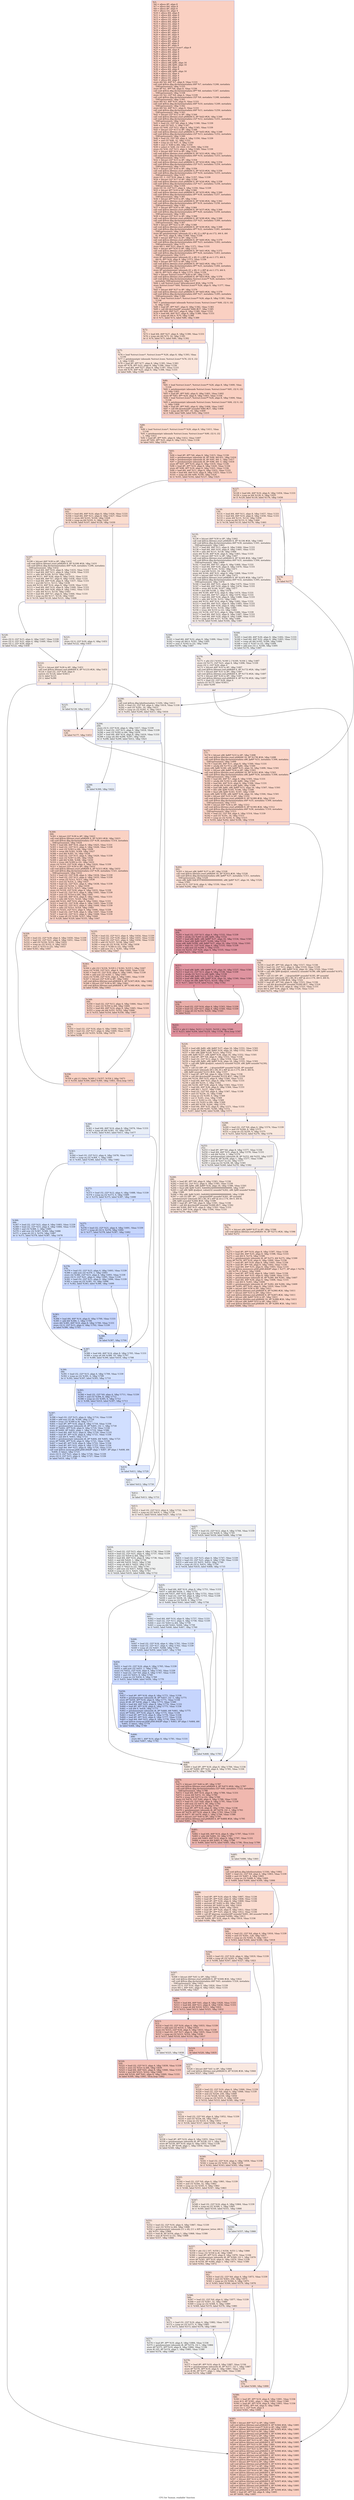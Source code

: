 digraph "CFG for 'human_readable' function" {
	label="CFG for 'human_readable' function";

	Node0x124dfe0 [shape=record,color="#3d50c3ff", style=filled, fillcolor="#f3947570",label="{%5:\l  %6 = alloca i8*, align 8\l  %7 = alloca i64, align 8\l  %8 = alloca i8*, align 8\l  %9 = alloca i32, align 4\l  %10 = alloca i64, align 8\l  %11 = alloca i64, align 8\l  %12 = alloca i32, align 4\l  %13 = alloca i32, align 4\l  %14 = alloca i64, align 8\l  %15 = alloca i32, align 4\l  %16 = alloca i32, align 4\l  %17 = alloca i32, align 4\l  %18 = alloca i8*, align 8\l  %19 = alloca i8*, align 8\l  %20 = alloca i8*, align 8\l  %21 = alloca i32, align 4\l  %22 = alloca i8*, align 8\l  %23 = alloca i64, align 8\l  %24 = alloca i8*, align 8\l  %25 = alloca i8*, align 8\l  %26 = alloca %struct.lconv*, align 8\l  %27 = alloca i64, align 8\l  %28 = alloca i64, align 8\l  %29 = alloca i32, align 4\l  %30 = alloca i64, align 8\l  %31 = alloca i64, align 8\l  %32 = alloca i64, align 8\l  %33 = alloca x86_fp80, align 16\l  %34 = alloca x86_fp80, align 16\l  %35 = alloca i64, align 8\l  %36 = alloca i64, align 8\l  %37 = alloca x86_fp80, align 16\l  %38 = alloca i32, align 4\l  %39 = alloca i32, align 4\l  %40 = alloca i32, align 4\l  %41 = alloca i64, align 8\l  store i64 %0, i64* %7, align 8, !tbaa !1331\l  call void @llvm.dbg.declare(metadata i64* %7, metadata !1246, metadata\l... !DIExpression()), !dbg !1335\l  store i8* %1, i8** %8, align 8, !tbaa !1336\l  call void @llvm.dbg.declare(metadata i8** %8, metadata !1247, metadata\l... !DIExpression()), !dbg !1338\l  store i32 %2, i32* %9, align 4, !tbaa !1339\l  call void @llvm.dbg.declare(metadata i32* %9, metadata !1248, metadata\l... !DIExpression()), !dbg !1341\l  store i64 %3, i64* %10, align 8, !tbaa !1331\l  call void @llvm.dbg.declare(metadata i64* %10, metadata !1249, metadata\l... !DIExpression()), !dbg !1342\l  store i64 %4, i64* %11, align 8, !tbaa !1331\l  call void @llvm.dbg.declare(metadata i64* %11, metadata !1250, metadata\l... !DIExpression()), !dbg !1343\l  %42 = bitcast i32* %12 to i8*, !dbg !1344\l  call void @llvm.lifetime.start.p0i8(i64 4, i8* %42) #26, !dbg !1344\l  call void @llvm.dbg.declare(metadata i32* %12, metadata !1251, metadata\l... !DIExpression()), !dbg !1345\l  %43 = load i32, i32* %9, align 4, !dbg !1346, !tbaa !1339\l  %44 = and i32 %43, 3, !dbg !1347\l  store i32 %44, i32* %12, align 4, !dbg !1345, !tbaa !1339\l  %45 = bitcast i32* %13 to i8*, !dbg !1348\l  call void @llvm.lifetime.start.p0i8(i64 4, i8* %45) #26, !dbg !1348\l  call void @llvm.dbg.declare(metadata i32* %13, metadata !1252, metadata\l... !DIExpression()), !dbg !1349\l  %46 = load i32, i32* %9, align 4, !dbg !1350, !tbaa !1339\l  %47 = and i32 %46, 32, !dbg !1351\l  %48 = icmp ne i32 %47, 0, !dbg !1350\l  %49 = zext i1 %48 to i64, !dbg !1350\l  %50 = select i1 %48, i32 1024, i32 1000, !dbg !1350\l  store i32 %50, i32* %13, align 4, !dbg !1349, !tbaa !1339\l  %51 = bitcast i64* %14 to i8*, !dbg !1352\l  call void @llvm.lifetime.start.p0i8(i64 8, i8* %51) #26, !dbg !1352\l  call void @llvm.dbg.declare(metadata i64* %14, metadata !1253, metadata\l... !DIExpression()), !dbg !1353\l  %52 = bitcast i32* %15 to i8*, !dbg !1354\l  call void @llvm.lifetime.start.p0i8(i64 4, i8* %52) #26, !dbg !1354\l  call void @llvm.dbg.declare(metadata i32* %15, metadata !1254, metadata\l... !DIExpression()), !dbg !1355\l  %53 = bitcast i32* %16 to i8*, !dbg !1356\l  call void @llvm.lifetime.start.p0i8(i64 4, i8* %53) #26, !dbg !1356\l  call void @llvm.dbg.declare(metadata i32* %16, metadata !1255, metadata\l... !DIExpression()), !dbg !1357\l  store i32 -1, i32* %16, align 4, !dbg !1357, !tbaa !1339\l  %54 = bitcast i32* %17 to i8*, !dbg !1358\l  call void @llvm.lifetime.start.p0i8(i64 4, i8* %54) #26, !dbg !1358\l  call void @llvm.dbg.declare(metadata i32* %17, metadata !1256, metadata\l... !DIExpression()), !dbg !1359\l  store i32 10, i32* %17, align 4, !dbg !1359, !tbaa !1339\l  %55 = bitcast i8** %18 to i8*, !dbg !1360\l  call void @llvm.lifetime.start.p0i8(i64 8, i8* %55) #26, !dbg !1360\l  call void @llvm.dbg.declare(metadata i8** %18, metadata !1257, metadata\l... !DIExpression()), !dbg !1361\l  %56 = bitcast i8** %19 to i8*, !dbg !1362\l  call void @llvm.lifetime.start.p0i8(i64 8, i8* %56) #26, !dbg !1362\l  call void @llvm.dbg.declare(metadata i8** %19, metadata !1258, metadata\l... !DIExpression()), !dbg !1363\l  %57 = bitcast i8** %20 to i8*, !dbg !1364\l  call void @llvm.lifetime.start.p0i8(i64 8, i8* %57) #26, !dbg !1364\l  call void @llvm.dbg.declare(metadata i8** %20, metadata !1259, metadata\l... !DIExpression()), !dbg !1365\l  %58 = bitcast i32* %21 to i8*, !dbg !1366\l  call void @llvm.lifetime.start.p0i8(i64 4, i8* %58) #26, !dbg !1366\l  call void @llvm.dbg.declare(metadata i32* %21, metadata !1260, metadata\l... !DIExpression()), !dbg !1367\l  %59 = bitcast i8** %22 to i8*, !dbg !1368\l  call void @llvm.lifetime.start.p0i8(i64 8, i8* %59) #26, !dbg !1368\l  call void @llvm.dbg.declare(metadata i8** %22, metadata !1261, metadata\l... !DIExpression()), !dbg !1369\l  store i8* getelementptr inbounds ([2 x i8], [2 x i8]* @.str.172, i64 0, i64\l... 0), i8** %22, align 8, !dbg !1369, !tbaa !1336\l  %60 = bitcast i64* %23 to i8*, !dbg !1370\l  call void @llvm.lifetime.start.p0i8(i64 8, i8* %60) #26, !dbg !1370\l  call void @llvm.dbg.declare(metadata i64* %23, metadata !1262, metadata\l... !DIExpression()), !dbg !1371\l  store i64 1, i64* %23, align 8, !dbg !1371, !tbaa !1331\l  %61 = bitcast i8** %24 to i8*, !dbg !1372\l  call void @llvm.lifetime.start.p0i8(i64 8, i8* %61) #26, !dbg !1372\l  call void @llvm.dbg.declare(metadata i8** %24, metadata !1263, metadata\l... !DIExpression()), !dbg !1373\l  store i8* getelementptr inbounds ([1 x i8], [1 x i8]* @.str.1.173, i64 0,\l... i64 0), i8** %24, align 8, !dbg !1373, !tbaa !1336\l  %62 = bitcast i8** %25 to i8*, !dbg !1374\l  call void @llvm.lifetime.start.p0i8(i64 8, i8* %62) #26, !dbg !1374\l  call void @llvm.dbg.declare(metadata i8** %25, metadata !1264, metadata\l... !DIExpression()), !dbg !1375\l  store i8* getelementptr inbounds ([1 x i8], [1 x i8]* @.str.1.173, i64 0,\l... i64 0), i8** %25, align 8, !dbg !1375, !tbaa !1336\l  %63 = bitcast %struct.lconv** %26 to i8*, !dbg !1376\l  call void @llvm.lifetime.start.p0i8(i64 8, i8* %63) #26, !dbg !1376\l  call void @llvm.dbg.declare(metadata %struct.lconv** %26, metadata !1265,\l... metadata !DIExpression()), !dbg !1377\l  %64 = call %struct.lconv* @localeconv() #26, !dbg !1378\l  store %struct.lconv* %64, %struct.lconv** %26, align 8, !dbg !1377, !tbaa\l... !1336\l  %65 = bitcast i64* %27 to i8*, !dbg !1379\l  call void @llvm.lifetime.start.p0i8(i64 8, i8* %65) #26, !dbg !1379\l  call void @llvm.dbg.declare(metadata i64* %27, metadata !1295, metadata\l... !DIExpression()), !dbg !1380\l  %66 = load %struct.lconv*, %struct.lconv** %26, align 8, !dbg !1381, !tbaa\l... !1336\l  %67 = getelementptr inbounds %struct.lconv, %struct.lconv* %66, i32 0, i32\l... 0, !dbg !1382\l  %68 = load i8*, i8** %67, align 8, !dbg !1382, !tbaa !1383\l  %69 = call i64 @strlen(i8* noundef %68) #27, !dbg !1385\l  store i64 %69, i64* %27, align 8, !dbg !1380, !tbaa !1331\l  %70 = load i64, i64* %27, align 8, !dbg !1386, !tbaa !1331\l  %71 = icmp ult i64 0, %70, !dbg !1388\l  br i1 %71, label %72, label %80, !dbg !1389\l|{<s0>T|<s1>F}}"];
	Node0x124dfe0:s0 -> Node0x124e360;
	Node0x124dfe0:s1 -> Node0x124e400;
	Node0x124e360 [shape=record,color="#3d50c3ff", style=filled, fillcolor="#f7af9170",label="{%72:\l72:                                               \l  %73 = load i64, i64* %27, align 8, !dbg !1390, !tbaa !1331\l  %74 = icmp ule i64 %73, 16, !dbg !1391\l  br i1 %74, label %75, label %80, !dbg !1392\l|{<s0>T|<s1>F}}"];
	Node0x124e360:s0 -> Node0x124e3b0;
	Node0x124e360:s1 -> Node0x124e400;
	Node0x124e3b0 [shape=record,color="#3d50c3ff", style=filled, fillcolor="#f4c5ad70",label="{%75:\l75:                                               \l  %76 = load %struct.lconv*, %struct.lconv** %26, align 8, !dbg !1393, !tbaa\l... !1336\l  %77 = getelementptr inbounds %struct.lconv, %struct.lconv* %76, i32 0, i32\l... 0, !dbg !1395\l  %78 = load i8*, i8** %77, align 8, !dbg !1395, !tbaa !1383\l  store i8* %78, i8** %22, align 8, !dbg !1396, !tbaa !1336\l  %79 = load i64, i64* %27, align 8, !dbg !1397, !tbaa !1331\l  store i64 %79, i64* %23, align 8, !dbg !1398, !tbaa !1331\l  br label %80, !dbg !1399\l}"];
	Node0x124e3b0 -> Node0x124e400;
	Node0x124e400 [shape=record,color="#3d50c3ff", style=filled, fillcolor="#f3947570",label="{%80:\l80:                                               \l  %81 = load %struct.lconv*, %struct.lconv** %26, align 8, !dbg !1400, !tbaa\l... !1336\l  %82 = getelementptr inbounds %struct.lconv, %struct.lconv* %81, i32 0, i32\l... 2, !dbg !1401\l  %83 = load i8*, i8** %82, align 8, !dbg !1401, !tbaa !1402\l  store i8* %83, i8** %24, align 8, !dbg !1403, !tbaa !1336\l  %84 = load %struct.lconv*, %struct.lconv** %26, align 8, !dbg !1404, !tbaa\l... !1336\l  %85 = getelementptr inbounds %struct.lconv, %struct.lconv* %84, i32 0, i32\l... 1, !dbg !1406\l  %86 = load i8*, i8** %85, align 8, !dbg !1406, !tbaa !1407\l  %87 = call i64 @strlen(i8* noundef %86) #27, !dbg !1408\l  %88 = icmp ule i64 %87, 16, !dbg !1409\l  br i1 %88, label %89, label %93, !dbg !1410\l|{<s0>T|<s1>F}}"];
	Node0x124e400:s0 -> Node0x124e450;
	Node0x124e400:s1 -> Node0x124e4a0;
	Node0x124e450 [shape=record,color="#3d50c3ff", style=filled, fillcolor="#f7af9170",label="{%89:\l89:                                               \l  %90 = load %struct.lconv*, %struct.lconv** %26, align 8, !dbg !1411, !tbaa\l... !1336\l  %91 = getelementptr inbounds %struct.lconv, %struct.lconv* %90, i32 0, i32\l... 1, !dbg !1412\l  %92 = load i8*, i8** %91, align 8, !dbg !1412, !tbaa !1407\l  store i8* %92, i8** %25, align 8, !dbg !1413, !tbaa !1336\l  br label %93, !dbg !1414\l}"];
	Node0x124e450 -> Node0x124e4a0;
	Node0x124e4a0 [shape=record,color="#3d50c3ff", style=filled, fillcolor="#f3947570",label="{%93:\l93:                                               \l  %94 = load i8*, i8** %8, align 8, !dbg !1415, !tbaa !1336\l  %95 = getelementptr inbounds i8, i8* %94, i64 651, !dbg !1416\l  %96 = getelementptr inbounds i8, i8* %95, i64 -1, !dbg !1417\l  %97 = getelementptr inbounds i8, i8* %96, i64 -3, !dbg !1418\l  store i8* %97, i8** %19, align 8, !dbg !1419, !tbaa !1336\l  %98 = load i8*, i8** %19, align 8, !dbg !1420, !tbaa !1336\l  store i8* %98, i8** %18, align 8, !dbg !1421, !tbaa !1336\l  %99 = load i64, i64* %11, align 8, !dbg !1422, !tbaa !1331\l  %100 = load i64, i64* %10, align 8, !dbg !1423, !tbaa !1331\l  %101 = icmp ule i64 %99, %100, !dbg !1424\l  br i1 %101, label %102, label %127, !dbg !1425\l|{<s0>T|<s1>F}}"];
	Node0x124e4a0:s0 -> Node0x124e4f0;
	Node0x124e4a0:s1 -> Node0x124e720;
	Node0x124e4f0 [shape=record,color="#3d50c3ff", style=filled, fillcolor="#f7af9170",label="{%102:\l102:                                              \l  %103 = load i64, i64* %10, align 8, !dbg !1426, !tbaa !1331\l  %104 = load i64, i64* %11, align 8, !dbg !1427, !tbaa !1331\l  %105 = urem i64 %103, %104, !dbg !1428\l  %106 = icmp eq i64 %105, 0, !dbg !1429\l  br i1 %106, label %107, label %126, !dbg !1430\l|{<s0>T|<s1>F}}"];
	Node0x124e4f0:s0 -> Node0x124e540;
	Node0x124e4f0:s1 -> Node0x124e6d0;
	Node0x124e540 [shape=record,color="#3d50c3ff", style=filled, fillcolor="#f2cab570",label="{%107:\l107:                                              \l  %108 = bitcast i64* %28 to i8*, !dbg !1431\l  call void @llvm.lifetime.start.p0i8(i64 8, i8* %108) #26, !dbg !1431\l  call void @llvm.dbg.declare(metadata i64* %28, metadata !1296, metadata\l... !DIExpression()), !dbg !1432\l  %109 = load i64, i64* %10, align 8, !dbg !1433, !tbaa !1331\l  %110 = load i64, i64* %11, align 8, !dbg !1434, !tbaa !1331\l  %111 = udiv i64 %109, %110, !dbg !1435\l  store i64 %111, i64* %28, align 8, !dbg !1432, !tbaa !1331\l  %112 = load i64, i64* %7, align 8, !dbg !1436, !tbaa !1331\l  %113 = load i64, i64* %28, align 8, !dbg !1437, !tbaa !1331\l  %114 = mul i64 %112, %113, !dbg !1438\l  store i64 %114, i64* %14, align 8, !dbg !1439, !tbaa !1331\l  %115 = load i64, i64* %14, align 8, !dbg !1440, !tbaa !1331\l  %116 = load i64, i64* %28, align 8, !dbg !1442, !tbaa !1331\l  %117 = udiv i64 %115, %116, !dbg !1443\l  %118 = load i64, i64* %7, align 8, !dbg !1444, !tbaa !1331\l  %119 = icmp eq i64 %117, %118, !dbg !1445\l  br i1 %119, label %120, label %121, !dbg !1446\l|{<s0>T|<s1>F}}"];
	Node0x124e540:s0 -> Node0x124e590;
	Node0x124e540:s1 -> Node0x124e5e0;
	Node0x124e590 [shape=record,color="#3d50c3ff", style=filled, fillcolor="#e5d8d170",label="{%120:\l120:                                              \l  store i32 0, i32* %15, align 4, !dbg !1447, !tbaa !1339\l  store i32 0, i32* %21, align 4, !dbg !1449, !tbaa !1339\l  store i32 2, i32* %29, align 4\l  br label %122, !dbg !1450\l}"];
	Node0x124e590 -> Node0x124e630;
	Node0x124e5e0 [shape=record,color="#3d50c3ff", style=filled, fillcolor="#e5d8d170",label="{%121:\l121:                                              \l  store i32 0, i32* %29, align 4, !dbg !1451\l  br label %122, !dbg !1451\l}"];
	Node0x124e5e0 -> Node0x124e630;
	Node0x124e630 [shape=record,color="#3d50c3ff", style=filled, fillcolor="#f2cab570",label="{%122:\l122:                                              \l  %123 = bitcast i64* %28 to i8*, !dbg !1451\l  call void @llvm.lifetime.end.p0i8(i64 8, i8* %123) #26, !dbg !1451\l  %124 = load i32, i32* %29, align 4\l  switch i32 %124, label %583 [\l    i32 0, label %125\l    i32 2, label %290\l  ]\l|{<s0>def|<s1>0|<s2>2}}"];
	Node0x124e630:s0 -> Node0x1250250;
	Node0x124e630:s1 -> Node0x124e680;
	Node0x124e630:s2 -> Node0x124ed60;
	Node0x124e680 [shape=record,color="#3d50c3ff", style=filled, fillcolor="#dbdcde70",label="{%125:\l125:                                              \l  br label %126, !dbg !1452\l}"];
	Node0x124e680 -> Node0x124e6d0;
	Node0x124e6d0 [shape=record,color="#3d50c3ff", style=filled, fillcolor="#f7b99e70",label="{%126:\l126:                                              \l  br label %177, !dbg !1453\l}"];
	Node0x124e6d0 -> Node0x124e950;
	Node0x124e720 [shape=record,color="#3d50c3ff", style=filled, fillcolor="#f7af9170",label="{%127:\l127:                                              \l  %128 = load i64, i64* %10, align 8, !dbg !1454, !tbaa !1331\l  %129 = icmp ne i64 %128, 0, !dbg !1455\l  br i1 %129, label %130, label %176, !dbg !1456\l|{<s0>T|<s1>F}}"];
	Node0x124e720:s0 -> Node0x124e770;
	Node0x124e720:s1 -> Node0x124e900;
	Node0x124e770 [shape=record,color="#3d50c3ff", style=filled, fillcolor="#f7bca170",label="{%130:\l130:                                              \l  %131 = load i64, i64* %11, align 8, !dbg !1457, !tbaa !1331\l  %132 = load i64, i64* %10, align 8, !dbg !1458, !tbaa !1331\l  %133 = urem i64 %131, %132, !dbg !1459\l  %134 = icmp eq i64 %133, 0, !dbg !1460\l  br i1 %134, label %135, label %176, !dbg !1461\l|{<s0>T|<s1>F}}"];
	Node0x124e770:s0 -> Node0x124e7c0;
	Node0x124e770:s1 -> Node0x124e900;
	Node0x124e7c0 [shape=record,color="#3d50c3ff", style=filled, fillcolor="#ead5c970",label="{%135:\l135:                                              \l  %136 = bitcast i64* %30 to i8*, !dbg !1462\l  call void @llvm.lifetime.start.p0i8(i64 8, i8* %136) #26, !dbg !1462\l  call void @llvm.dbg.declare(metadata i64* %30, metadata !1301, metadata\l... !DIExpression()), !dbg !1463\l  %137 = load i64, i64* %11, align 8, !dbg !1464, !tbaa !1331\l  %138 = load i64, i64* %10, align 8, !dbg !1465, !tbaa !1331\l  %139 = udiv i64 %137, %138, !dbg !1466\l  store i64 %139, i64* %30, align 8, !dbg !1463, !tbaa !1331\l  %140 = bitcast i64* %31 to i8*, !dbg !1467\l  call void @llvm.lifetime.start.p0i8(i64 8, i8* %140) #26, !dbg !1467\l  call void @llvm.dbg.declare(metadata i64* %31, metadata !1304, metadata\l... !DIExpression()), !dbg !1468\l  %141 = load i64, i64* %7, align 8, !dbg !1469, !tbaa !1331\l  %142 = load i64, i64* %30, align 8, !dbg !1470, !tbaa !1331\l  %143 = urem i64 %141, %142, !dbg !1471\l  %144 = mul i64 %143, 10, !dbg !1472\l  store i64 %144, i64* %31, align 8, !dbg !1468, !tbaa !1331\l  %145 = bitcast i64* %32 to i8*, !dbg !1473\l  call void @llvm.lifetime.start.p0i8(i64 8, i8* %145) #26, !dbg !1473\l  call void @llvm.dbg.declare(metadata i64* %32, metadata !1305, metadata\l... !DIExpression()), !dbg !1474\l  %146 = load i64, i64* %31, align 8, !dbg !1475, !tbaa !1331\l  %147 = load i64, i64* %30, align 8, !dbg !1476, !tbaa !1331\l  %148 = urem i64 %146, %147, !dbg !1477\l  %149 = mul i64 %148, 2, !dbg !1478\l  store i64 %149, i64* %32, align 8, !dbg !1474, !tbaa !1331\l  %150 = load i64, i64* %7, align 8, !dbg !1479, !tbaa !1331\l  %151 = load i64, i64* %30, align 8, !dbg !1480, !tbaa !1331\l  %152 = udiv i64 %150, %151, !dbg !1481\l  store i64 %152, i64* %14, align 8, !dbg !1482, !tbaa !1331\l  %153 = load i64, i64* %31, align 8, !dbg !1483, !tbaa !1331\l  %154 = load i64, i64* %30, align 8, !dbg !1484, !tbaa !1331\l  %155 = udiv i64 %153, %154, !dbg !1485\l  %156 = trunc i64 %155 to i32, !dbg !1483\l  store i32 %156, i32* %15, align 4, !dbg !1486, !tbaa !1339\l  %157 = load i64, i64* %32, align 8, !dbg !1487, !tbaa !1331\l  %158 = load i64, i64* %30, align 8, !dbg !1488, !tbaa !1331\l  %159 = icmp ult i64 %157, %158, !dbg !1489\l  br i1 %159, label %160, label %164, !dbg !1487\l|{<s0>T|<s1>F}}"];
	Node0x124e7c0:s0 -> Node0x124e810;
	Node0x124e7c0:s1 -> Node0x124e860;
	Node0x124e810 [shape=record,color="#3d50c3ff", style=filled, fillcolor="#dbdcde70",label="{%160:\l160:                                              \l  %161 = load i64, i64* %32, align 8, !dbg !1490, !tbaa !1331\l  %162 = icmp ult i64 0, %161, !dbg !1491\l  %163 = zext i1 %162 to i32, !dbg !1491\l  br label %170, !dbg !1487\l}"];
	Node0x124e810 -> Node0x124e8b0;
	Node0x124e860 [shape=record,color="#3d50c3ff", style=filled, fillcolor="#dbdcde70",label="{%164:\l164:                                              \l  %165 = load i64, i64* %30, align 8, !dbg !1492, !tbaa !1331\l  %166 = load i64, i64* %32, align 8, !dbg !1493, !tbaa !1331\l  %167 = icmp ult i64 %165, %166, !dbg !1494\l  %168 = zext i1 %167 to i32, !dbg !1494\l  %169 = add nsw i32 2, %168, !dbg !1495\l  br label %170, !dbg !1487\l}"];
	Node0x124e860 -> Node0x124e8b0;
	Node0x124e8b0 [shape=record,color="#3d50c3ff", style=filled, fillcolor="#ead5c970",label="{%170:\l170:                                              \l  %171 = phi i32 [ %163, %160 ], [ %169, %164 ], !dbg !1487\l  store i32 %171, i32* %21, align 4, !dbg !1496, !tbaa !1339\l  store i32 2, i32* %29, align 4\l  %172 = bitcast i64* %32 to i8*, !dbg !1497\l  call void @llvm.lifetime.end.p0i8(i64 8, i8* %172) #26, !dbg !1497\l  %173 = bitcast i64* %31 to i8*, !dbg !1497\l  call void @llvm.lifetime.end.p0i8(i64 8, i8* %173) #26, !dbg !1497\l  %174 = bitcast i64* %30 to i8*, !dbg !1497\l  call void @llvm.lifetime.end.p0i8(i64 8, i8* %174) #26, !dbg !1497\l  %175 = load i32, i32* %29, align 4\l  switch i32 %175, label %583 [\l    i32 2, label %290\l  ]\l|{<s0>def|<s1>2}}"];
	Node0x124e8b0:s0 -> Node0x1250250;
	Node0x124e8b0:s1 -> Node0x124ed60;
	Node0x124e900 [shape=record,color="#3d50c3ff", style=filled, fillcolor="#f7b59970",label="{%176:\l176:                                              \l  br label %177\l}"];
	Node0x124e900 -> Node0x124e950;
	Node0x124e950 [shape=record,color="#3d50c3ff", style=filled, fillcolor="#f5a08170",label="{%177:\l177:                                              \l  %178 = bitcast x86_fp80* %33 to i8*, !dbg !1498\l  call void @llvm.lifetime.start.p0i8(i64 16, i8* %178) #26, !dbg !1498\l  call void @llvm.dbg.declare(metadata x86_fp80* %33, metadata !1306, metadata\l... !DIExpression()), !dbg !1499\l  %179 = load i64, i64* %11, align 8, !dbg !1500, !tbaa !1331\l  %180 = uitofp i64 %179 to x86_fp80, !dbg !1500\l  store x86_fp80 %180, x86_fp80* %33, align 16, !dbg !1499, !tbaa !1501\l  %181 = bitcast x86_fp80* %34 to i8*, !dbg !1503\l  call void @llvm.lifetime.start.p0i8(i64 16, i8* %181) #26, !dbg !1503\l  call void @llvm.dbg.declare(metadata x86_fp80* %34, metadata !1308, metadata\l... !DIExpression()), !dbg !1504\l  %182 = load i64, i64* %7, align 8, !dbg !1505, !tbaa !1331\l  %183 = uitofp i64 %182 to x86_fp80, !dbg !1505\l  %184 = load i64, i64* %10, align 8, !dbg !1506, !tbaa !1331\l  %185 = uitofp i64 %184 to x86_fp80, !dbg !1506\l  %186 = load x86_fp80, x86_fp80* %33, align 16, !dbg !1507, !tbaa !1501\l  %187 = fdiv x86_fp80 %185, %186, !dbg !1508\l  %188 = fmul x86_fp80 %183, %187, !dbg !1509\l  store x86_fp80 %188, x86_fp80* %34, align 16, !dbg !1504, !tbaa !1501\l  %189 = bitcast i64* %35 to i8*, !dbg !1510\l  call void @llvm.lifetime.start.p0i8(i64 8, i8* %189) #26, !dbg !1510\l  call void @llvm.dbg.declare(metadata i64* %35, metadata !1309, metadata\l... !DIExpression()), !dbg !1511\l  %190 = bitcast i64* %36 to i8*, !dbg !1512\l  call void @llvm.lifetime.start.p0i8(i64 8, i8* %190) #26, !dbg !1512\l  call void @llvm.dbg.declare(metadata i64* %36, metadata !1310, metadata\l... !DIExpression()), !dbg !1513\l  %191 = load i32, i32* %9, align 4, !dbg !1514, !tbaa !1339\l  %192 = and i32 %191, 16, !dbg !1515\l  %193 = icmp ne i32 %192, 0, !dbg !1515\l  br i1 %193, label %202, label %194, !dbg !1516\l|{<s0>T|<s1>F}}"];
	Node0x124e950:s0 -> Node0x124e9f0;
	Node0x124e950:s1 -> Node0x124e9a0;
	Node0x124e9a0 [shape=record,color="#3d50c3ff", style=filled, fillcolor="#f7b99e70",label="{%194:\l194:                                              \l  %195 = load i8*, i8** %8, align 8, !dbg !1517, !tbaa !1336\l  %196 = load i32, i32* %12, align 4, !dbg !1519, !tbaa !1339\l  %197 = load x86_fp80, x86_fp80* %34, align 16, !dbg !1520, !tbaa !1501\l  %198 = call x86_fp80 @adjust_value(i32 noundef %196, x86_fp80 noundef %197),\l... !dbg !1521\l  %199 = call i32 (i8*, i8*, ...) @sprintf(i8* noundef %195, i8* noundef\l... getelementptr inbounds ([6 x i8], [6 x i8]* @.str.2.174, i64 0, i64 0),\l... x86_fp80 noundef %198) #26, !dbg !1522\l  %200 = load i8*, i8** %8, align 8, !dbg !1523, !tbaa !1336\l  %201 = call i64 @strlen(i8* noundef %200) #27, !dbg !1524\l  store i64 %201, i64* %35, align 8, !dbg !1525, !tbaa !1331\l  store i64 0, i64* %36, align 8, !dbg !1526, !tbaa !1331\l  br label %272, !dbg !1527\l}"];
	Node0x124e9a0 -> Node0x124ed10;
	Node0x124e9f0 [shape=record,color="#3d50c3ff", style=filled, fillcolor="#f7b99e70",label="{%202:\l202:                                              \l  %203 = bitcast x86_fp80* %37 to i8*, !dbg !1528\l  call void @llvm.lifetime.start.p0i8(i64 16, i8* %203) #26, !dbg !1528\l  call void @llvm.dbg.declare(metadata x86_fp80* %37, metadata !1311, metadata\l... !DIExpression()), !dbg !1529\l  store x86_fp80 0xK3FFF8000000000000000, x86_fp80* %37, align 16, !dbg !1529,\l... !tbaa !1501\l  store i32 0, i32* %16, align 4, !dbg !1530, !tbaa !1339\l  br label %204, !dbg !1531\l}"];
	Node0x124e9f0 -> Node0x124ea40;
	Node0x124ea40 [shape=record,color="#b70d28ff", style=filled, fillcolor="#b70d2870",label="{%204:\l204:                                              \l  %205 = load i32, i32* %13, align 4, !dbg !1532, !tbaa !1339\l  %206 = uitofp i32 %205 to x86_fp80, !dbg !1532\l  %207 = load x86_fp80, x86_fp80* %37, align 16, !dbg !1534, !tbaa !1501\l  %208 = fmul x86_fp80 %207, %206, !dbg !1534\l  store x86_fp80 %208, x86_fp80* %37, align 16, !dbg !1534, !tbaa !1501\l  %209 = load i32, i32* %16, align 4, !dbg !1535, !tbaa !1339\l  %210 = add nsw i32 %209, 1, !dbg !1535\l  store i32 %210, i32* %16, align 4, !dbg !1535, !tbaa !1339\l  br label %211, !dbg !1536\l}"];
	Node0x124ea40 -> Node0x124ea90;
	Node0x124ea90 [shape=record,color="#b70d28ff", style=filled, fillcolor="#b70d2870",label="{%211:\l211:                                              \l  %212 = load x86_fp80, x86_fp80* %37, align 16, !dbg !1537, !tbaa !1501\l  %213 = load i32, i32* %13, align 4, !dbg !1538, !tbaa !1339\l  %214 = uitofp i32 %213 to x86_fp80, !dbg !1538\l  %215 = fmul x86_fp80 %212, %214, !dbg !1539\l  %216 = load x86_fp80, x86_fp80* %34, align 16, !dbg !1540, !tbaa !1501\l  %217 = fcmp ole x86_fp80 %215, %216, !dbg !1541\l  br i1 %217, label %218, label %222, !dbg !1542\l|{<s0>T|<s1>F}}"];
	Node0x124ea90:s0 -> Node0x124eae0;
	Node0x124ea90:s1 -> Node0x124eb30;
	Node0x124eae0 [shape=record,color="#3d50c3ff", style=filled, fillcolor="#d0473d70",label="{%218:\l218:                                              \l  %219 = load i32, i32* %16, align 4, !dbg !1543, !tbaa !1339\l  %220 = load i32, i32* %17, align 4, !dbg !1544, !tbaa !1339\l  %221 = icmp slt i32 %219, %220, !dbg !1545\l  br label %222\l}"];
	Node0x124eae0 -> Node0x124eb30;
	Node0x124eb30 [shape=record,color="#b70d28ff", style=filled, fillcolor="#b70d2870",label="{%222:\l222:                                              \l  %223 = phi i1 [ false, %211 ], [ %221, %218 ], !dbg !1546\l  br i1 %223, label %204, label %224, !dbg !1536, !llvm.loop !1547\l|{<s0>T|<s1>F}}"];
	Node0x124eb30:s0 -> Node0x124ea40;
	Node0x124eb30:s1 -> Node0x124eb80;
	Node0x124eb80 [shape=record,color="#3d50c3ff", style=filled, fillcolor="#f7b99e70",label="{%224:\l224:                                              \l  %225 = load x86_fp80, x86_fp80* %37, align 16, !dbg !1551, !tbaa !1501\l  %226 = load x86_fp80, x86_fp80* %34, align 16, !dbg !1552, !tbaa !1501\l  %227 = fdiv x86_fp80 %226, %225, !dbg !1552\l  store x86_fp80 %227, x86_fp80* %34, align 16, !dbg !1552, !tbaa !1501\l  %228 = load i8*, i8** %8, align 8, !dbg !1553, !tbaa !1336\l  %229 = load i32, i32* %12, align 4, !dbg !1554, !tbaa !1339\l  %230 = load x86_fp80, x86_fp80* %34, align 16, !dbg !1555, !tbaa !1501\l  %231 = call x86_fp80 @adjust_value(i32 noundef %229, x86_fp80 noundef %230),\l... !dbg !1556\l  %232 = call i32 (i8*, i8*, ...) @sprintf(i8* noundef %228, i8* noundef\l... getelementptr inbounds ([6 x i8], [6 x i8]* @.str.3.175, i64 0, i64 0),\l... x86_fp80 noundef %231) #26, !dbg !1557\l  %233 = load i8*, i8** %8, align 8, !dbg !1558, !tbaa !1336\l  %234 = call i64 @strlen(i8* noundef %233) #27, !dbg !1559\l  store i64 %234, i64* %35, align 8, !dbg !1560, !tbaa !1331\l  %235 = load i64, i64* %23, align 8, !dbg !1561, !tbaa !1331\l  %236 = add i64 %235, 1, !dbg !1562\l  store i64 %236, i64* %36, align 8, !dbg !1563, !tbaa !1331\l  %237 = load i64, i64* %36, align 8, !dbg !1564, !tbaa !1331\l  %238 = add i64 1, %237, !dbg !1566\l  %239 = load i32, i32* %9, align 4, !dbg !1567, !tbaa !1339\l  %240 = and i32 %239, 32, !dbg !1568\l  %241 = icmp ne i32 %240, 0, !dbg !1569\l  %242 = xor i1 %241, true, !dbg !1569\l  %243 = zext i1 %242 to i32, !dbg !1569\l  %244 = sext i32 %243 to i64, !dbg !1569\l  %245 = add i64 %238, %244, !dbg !1570\l  %246 = load i64, i64* %35, align 8, !dbg !1571, !tbaa !1331\l  %247 = icmp ult i64 %245, %246, !dbg !1572\l  br i1 %247, label %260, label %248, !dbg !1573\l|{<s0>T|<s1>F}}"];
	Node0x124eb80:s0 -> Node0x124ec70;
	Node0x124eb80:s1 -> Node0x124ebd0;
	Node0x124ebd0 [shape=record,color="#3d50c3ff", style=filled, fillcolor="#f2cab570",label="{%248:\l248:                                              \l  %249 = load i32, i32* %9, align 4, !dbg !1574, !tbaa !1339\l  %250 = and i32 %249, 8, !dbg !1575\l  %251 = icmp ne i32 %250, 0, !dbg !1575\l  br i1 %251, label %252, label %270, !dbg !1576\l|{<s0>T|<s1>F}}"];
	Node0x124ebd0:s0 -> Node0x124ec20;
	Node0x124ebd0:s1 -> Node0x124ecc0;
	Node0x124ec20 [shape=record,color="#3d50c3ff", style=filled, fillcolor="#e5d8d170",label="{%252:\l252:                                              \l  %253 = load i8*, i8** %8, align 8, !dbg !1577, !tbaa !1336\l  %254 = load i64, i64* %35, align 8, !dbg !1578, !tbaa !1331\l  %255 = sub i64 %254, 1, !dbg !1579\l  %256 = getelementptr inbounds i8, i8* %253, i64 %255, !dbg !1577\l  %257 = load i8, i8* %256, align 1, !dbg !1577, !tbaa !1580\l  %258 = sext i8 %257 to i32, !dbg !1577\l  %259 = icmp eq i32 %258, 48, !dbg !1581\l  br i1 %259, label %260, label %270, !dbg !1582\l|{<s0>T|<s1>F}}"];
	Node0x124ec20:s0 -> Node0x124ec70;
	Node0x124ec20:s1 -> Node0x124ecc0;
	Node0x124ec70 [shape=record,color="#3d50c3ff", style=filled, fillcolor="#f4c5ad70",label="{%260:\l260:                                              \l  %261 = load i8*, i8** %8, align 8, !dbg !1583, !tbaa !1336\l  %262 = load i32, i32* %12, align 4, !dbg !1585, !tbaa !1339\l  %263 = load x86_fp80, x86_fp80* %34, align 16, !dbg !1586, !tbaa !1501\l  %264 = fmul x86_fp80 %263, 0xK4002A000000000000000, !dbg !1587\l  %265 = call x86_fp80 @adjust_value(i32 noundef %262, x86_fp80 noundef %264),\l... !dbg !1588\l  %266 = fdiv x86_fp80 %265, 0xK4002A000000000000000, !dbg !1589\l  %267 = call i32 (i8*, i8*, ...) @sprintf(i8* noundef %261, i8* noundef\l... getelementptr inbounds ([6 x i8], [6 x i8]* @.str.2.174, i64 0, i64 0),\l... x86_fp80 noundef %266) #26, !dbg !1590\l  %268 = load i8*, i8** %8, align 8, !dbg !1591, !tbaa !1336\l  %269 = call i64 @strlen(i8* noundef %268) #27, !dbg !1592\l  store i64 %269, i64* %35, align 8, !dbg !1593, !tbaa !1331\l  store i64 0, i64* %36, align 8, !dbg !1594, !tbaa !1331\l  br label %270, !dbg !1595\l}"];
	Node0x124ec70 -> Node0x124ecc0;
	Node0x124ecc0 [shape=record,color="#3d50c3ff", style=filled, fillcolor="#f7b99e70",label="{%270:\l270:                                              \l  %271 = bitcast x86_fp80* %37 to i8*, !dbg !1596\l  call void @llvm.lifetime.end.p0i8(i64 16, i8* %271) #26, !dbg !1596\l  br label %272\l}"];
	Node0x124ecc0 -> Node0x124ed10;
	Node0x124ed10 [shape=record,color="#3d50c3ff", style=filled, fillcolor="#f5a08170",label="{%272:\l272:                                              \l  %273 = load i8*, i8** %19, align 8, !dbg !1597, !tbaa !1336\l  %274 = load i64, i64* %35, align 8, !dbg !1598, !tbaa !1331\l  %275 = sub i64 0, %274, !dbg !1599\l  %276 = getelementptr inbounds i8, i8* %273, i64 %275, !dbg !1599\l  store i8* %276, i8** %18, align 8, !dbg !1600, !tbaa !1336\l  %277 = load i8*, i8** %18, align 8, !dbg !1601, !tbaa !1336\l  %278 = load i8*, i8** %8, align 8, !dbg !1602, !tbaa !1336\l  %279 = load i64, i64* %35, align 8, !dbg !1603, !tbaa !1331\l  call void @llvm.memmove.p0i8.p0i8.i64(i8* align 1 %277, i8* align 1 %278,\l... i64 %279, i1 false), !dbg !1604\l  %280 = load i8*, i8** %18, align 8, !dbg !1605, !tbaa !1336\l  %281 = load i64, i64* %35, align 8, !dbg !1606, !tbaa !1331\l  %282 = getelementptr inbounds i8, i8* %280, i64 %281, !dbg !1607\l  %283 = load i64, i64* %36, align 8, !dbg !1608, !tbaa !1331\l  %284 = sub i64 0, %283, !dbg !1609\l  %285 = getelementptr inbounds i8, i8* %282, i64 %284, !dbg !1609\l  store i8* %285, i8** %20, align 8, !dbg !1610, !tbaa !1336\l  %286 = bitcast i64* %36 to i8*, !dbg !1611\l  call void @llvm.lifetime.end.p0i8(i64 8, i8* %286) #26, !dbg !1611\l  %287 = bitcast i64* %35 to i8*, !dbg !1611\l  call void @llvm.lifetime.end.p0i8(i64 8, i8* %287) #26, !dbg !1611\l  %288 = bitcast x86_fp80* %34 to i8*, !dbg !1611\l  call void @llvm.lifetime.end.p0i8(i64 16, i8* %288) #26, !dbg !1611\l  %289 = bitcast x86_fp80* %33 to i8*, !dbg !1611\l  call void @llvm.lifetime.end.p0i8(i64 16, i8* %289) #26, !dbg !1611\l  br label %486, !dbg !1612\l}"];
	Node0x124ed10 -> Node0x124f9e0;
	Node0x124ed60 [shape=record,color="#3d50c3ff", style=filled, fillcolor="#ecd3c570",label="{%290:\l290:                                              \l  call void @llvm.dbg.label(metadata !1329), !dbg !1613\l  %291 = load i32, i32* %9, align 4, !dbg !1614, !tbaa !1339\l  %292 = and i32 %291, 16, !dbg !1615\l  %293 = icmp ne i32 %292, 0, !dbg !1615\l  br i1 %293, label %294, label %413, !dbg !1616\l|{<s0>T|<s1>F}}"];
	Node0x124ed60:s0 -> Node0x124edb0;
	Node0x124ed60:s1 -> Node0x124f530;
	Node0x124edb0 [shape=record,color="#3d50c3ff", style=filled, fillcolor="#dbdcde70",label="{%294:\l294:                                              \l  store i32 0, i32* %16, align 4, !dbg !1617, !tbaa !1339\l  %295 = load i32, i32* %13, align 4, !dbg !1618, !tbaa !1339\l  %296 = zext i32 %295 to i64, !dbg !1618\l  %297 = load i64, i64* %14, align 8, !dbg !1619, !tbaa !1331\l  %298 = icmp ule i64 %296, %297, !dbg !1620\l  br i1 %298, label %299, label %412, !dbg !1621\l|{<s0>T|<s1>F}}"];
	Node0x124edb0:s0 -> Node0x124ee00;
	Node0x124edb0:s1 -> Node0x124f4e0;
	Node0x124ee00 [shape=record,color="#3d50c3ff", style=filled, fillcolor="#cbd8ee70",label="{%299:\l299:                                              \l  br label %300, !dbg !1622\l}"];
	Node0x124ee00 -> Node0x124ee50;
	Node0x124ee50 [shape=record,color="#3d50c3ff", style=filled, fillcolor="#f4987a70",label="{%300:\l300:                                              \l  %301 = bitcast i32* %38 to i8*, !dbg !1623\l  call void @llvm.lifetime.start.p0i8(i64 4, i8* %301) #26, !dbg !1623\l  call void @llvm.dbg.declare(metadata i32* %38, metadata !1314, metadata\l... !DIExpression()), !dbg !1624\l  %302 = load i64, i64* %14, align 8, !dbg !1625, !tbaa !1331\l  %303 = load i32, i32* %13, align 4, !dbg !1626, !tbaa !1339\l  %304 = zext i32 %303 to i64, !dbg !1626\l  %305 = urem i64 %302, %304, !dbg !1627\l  %306 = mul i64 %305, 10, !dbg !1628\l  %307 = load i32, i32* %15, align 4, !dbg !1629, !tbaa !1339\l  %308 = sext i32 %307 to i64, !dbg !1629\l  %309 = add i64 %306, %308, !dbg !1630\l  %310 = trunc i64 %309 to i32, !dbg !1631\l  store i32 %310, i32* %38, align 4, !dbg !1624, !tbaa !1339\l  %311 = bitcast i32* %39 to i8*, !dbg !1632\l  call void @llvm.lifetime.start.p0i8(i64 4, i8* %311) #26, !dbg !1632\l  call void @llvm.dbg.declare(metadata i32* %39, metadata !1321, metadata\l... !DIExpression()), !dbg !1633\l  %312 = load i32, i32* %38, align 4, !dbg !1634, !tbaa !1339\l  %313 = load i32, i32* %13, align 4, !dbg !1635, !tbaa !1339\l  %314 = urem i32 %312, %313, !dbg !1636\l  %315 = mul i32 %314, 2, !dbg !1637\l  %316 = load i32, i32* %21, align 4, !dbg !1638, !tbaa !1339\l  %317 = ashr i32 %316, 1, !dbg !1639\l  %318 = add i32 %315, %317, !dbg !1640\l  store i32 %318, i32* %39, align 4, !dbg !1633, !tbaa !1339\l  %319 = load i32, i32* %13, align 4, !dbg !1641, !tbaa !1339\l  %320 = zext i32 %319 to i64, !dbg !1641\l  %321 = load i64, i64* %14, align 8, !dbg !1642, !tbaa !1331\l  %322 = udiv i64 %321, %320, !dbg !1642\l  store i64 %322, i64* %14, align 8, !dbg !1642, !tbaa !1331\l  %323 = load i32, i32* %38, align 4, !dbg !1643, !tbaa !1339\l  %324 = load i32, i32* %13, align 4, !dbg !1644, !tbaa !1339\l  %325 = udiv i32 %323, %324, !dbg !1645\l  store i32 %325, i32* %15, align 4, !dbg !1646, !tbaa !1339\l  %326 = load i32, i32* %39, align 4, !dbg !1647, !tbaa !1339\l  %327 = load i32, i32* %13, align 4, !dbg !1648, !tbaa !1339\l  %328 = icmp ult i32 %326, %327, !dbg !1649\l  br i1 %328, label %329, label %335, !dbg !1647\l|{<s0>T|<s1>F}}"];
	Node0x124ee50:s0 -> Node0x124eea0;
	Node0x124ee50:s1 -> Node0x124eef0;
	Node0x124eea0 [shape=record,color="#3d50c3ff", style=filled, fillcolor="#f7af9170",label="{%329:\l329:                                              \l  %330 = load i32, i32* %39, align 4, !dbg !1650, !tbaa !1339\l  %331 = load i32, i32* %21, align 4, !dbg !1651, !tbaa !1339\l  %332 = add i32 %330, %331, !dbg !1652\l  %333 = icmp ne i32 %332, 0, !dbg !1653\l  %334 = zext i1 %333 to i32, !dbg !1653\l  br label %343, !dbg !1647\l}"];
	Node0x124eea0 -> Node0x124ef40;
	Node0x124eef0 [shape=record,color="#3d50c3ff", style=filled, fillcolor="#f7af9170",label="{%335:\l335:                                              \l  %336 = load i32, i32* %13, align 4, !dbg !1654, !tbaa !1339\l  %337 = load i32, i32* %39, align 4, !dbg !1655, !tbaa !1339\l  %338 = load i32, i32* %21, align 4, !dbg !1656, !tbaa !1339\l  %339 = add i32 %337, %338, !dbg !1657\l  %340 = icmp ult i32 %336, %339, !dbg !1658\l  %341 = zext i1 %340 to i32, !dbg !1658\l  %342 = add nsw i32 2, %341, !dbg !1659\l  br label %343, !dbg !1647\l}"];
	Node0x124eef0 -> Node0x124ef40;
	Node0x124ef40 [shape=record,color="#3d50c3ff", style=filled, fillcolor="#f4987a70",label="{%343:\l343:                                              \l  %344 = phi i32 [ %334, %329 ], [ %342, %335 ], !dbg !1647\l  store i32 %344, i32* %21, align 4, !dbg !1660, !tbaa !1339\l  %345 = load i32, i32* %16, align 4, !dbg !1661, !tbaa !1339\l  %346 = add nsw i32 %345, 1, !dbg !1661\l  store i32 %346, i32* %16, align 4, !dbg !1661, !tbaa !1339\l  %347 = bitcast i32* %39 to i8*, !dbg !1662\l  call void @llvm.lifetime.end.p0i8(i64 4, i8* %347) #26, !dbg !1662\l  %348 = bitcast i32* %38 to i8*, !dbg !1662\l  call void @llvm.lifetime.end.p0i8(i64 4, i8* %348) #26, !dbg !1662\l  br label %349, !dbg !1663\l}"];
	Node0x124ef40 -> Node0x124ef90;
	Node0x124ef90 [shape=record,color="#3d50c3ff", style=filled, fillcolor="#f4987a70",label="{%349:\l349:                                              \l  %350 = load i32, i32* %13, align 4, !dbg !1664, !tbaa !1339\l  %351 = zext i32 %350 to i64, !dbg !1664\l  %352 = load i64, i64* %14, align 8, !dbg !1665, !tbaa !1331\l  %353 = icmp ule i64 %351, %352, !dbg !1666\l  br i1 %353, label %354, label %358, !dbg !1667\l|{<s0>T|<s1>F}}"];
	Node0x124ef90:s0 -> Node0x124efe0;
	Node0x124ef90:s1 -> Node0x124f030;
	Node0x124efe0 [shape=record,color="#3d50c3ff", style=filled, fillcolor="#f7af9170",label="{%354:\l354:                                              \l  %355 = load i32, i32* %16, align 4, !dbg !1668, !tbaa !1339\l  %356 = load i32, i32* %17, align 4, !dbg !1669, !tbaa !1339\l  %357 = icmp slt i32 %355, %356, !dbg !1670\l  br label %358\l}"];
	Node0x124efe0 -> Node0x124f030;
	Node0x124f030 [shape=record,color="#3d50c3ff", style=filled, fillcolor="#f4987a70",label="{%358:\l358:                                              \l  %359 = phi i1 [ false, %349 ], [ %357, %354 ], !dbg !1671\l  br i1 %359, label %300, label %360, !dbg !1663, !llvm.loop !1672\l|{<s0>T|<s1>F}}"];
	Node0x124f030:s0 -> Node0x124ee50;
	Node0x124f030:s1 -> Node0x124f080;
	Node0x124f080 [shape=record,color="#3d50c3ff", style=filled, fillcolor="#cbd8ee70",label="{%360:\l360:                                              \l  %361 = load i64, i64* %14, align 8, !dbg !1674, !tbaa !1331\l  %362 = icmp ult i64 %361, 10, !dbg !1676\l  br i1 %362, label %363, label %411, !dbg !1677\l|{<s0>T|<s1>F}}"];
	Node0x124f080:s0 -> Node0x124f0d0;
	Node0x124f080:s1 -> Node0x124f490;
	Node0x124f0d0 [shape=record,color="#3d50c3ff", style=filled, fillcolor="#b5cdfa70",label="{%363:\l363:                                              \l  %364 = load i32, i32* %12, align 4, !dbg !1678, !tbaa !1339\l  %365 = icmp eq i32 %364, 1, !dbg !1681\l  br i1 %365, label %366, label %372, !dbg !1682\l|{<s0>T|<s1>F}}"];
	Node0x124f0d0:s0 -> Node0x124f120;
	Node0x124f0d0:s1 -> Node0x124f170;
	Node0x124f120 [shape=record,color="#3d50c3ff", style=filled, fillcolor="#9ebeff70",label="{%366:\l366:                                              \l  %367 = load i32, i32* %21, align 4, !dbg !1683, !tbaa !1339\l  %368 = load i32, i32* %15, align 4, !dbg !1684, !tbaa !1339\l  %369 = and i32 %368, 1, !dbg !1685\l  %370 = add nsw i32 %367, %369, !dbg !1686\l  %371 = icmp slt i32 2, %370, !dbg !1687\l  br i1 %371, label %378, label %387, !dbg !1678\l|{<s0>T|<s1>F}}"];
	Node0x124f120:s0 -> Node0x124f210;
	Node0x124f120:s1 -> Node0x124f300;
	Node0x124f170 [shape=record,color="#3d50c3ff", style=filled, fillcolor="#9ebeff70",label="{%372:\l372:                                              \l  %373 = load i32, i32* %12, align 4, !dbg !1688, !tbaa !1339\l  %374 = icmp eq i32 %373, 0, !dbg !1689\l  br i1 %374, label %375, label %387, !dbg !1690\l|{<s0>T|<s1>F}}"];
	Node0x124f170:s0 -> Node0x124f1c0;
	Node0x124f170:s1 -> Node0x124f300;
	Node0x124f1c0 [shape=record,color="#3d50c3ff", style=filled, fillcolor="#7ea1fa70",label="{%375:\l375:                                              \l  %376 = load i32, i32* %21, align 4, !dbg !1691, !tbaa !1339\l  %377 = icmp slt i32 0, %376, !dbg !1692\l  br i1 %377, label %378, label %387, !dbg !1682\l|{<s0>T|<s1>F}}"];
	Node0x124f1c0:s0 -> Node0x124f210;
	Node0x124f1c0:s1 -> Node0x124f300;
	Node0x124f210 [shape=record,color="#3d50c3ff", style=filled, fillcolor="#8fb1fe70",label="{%378:\l378:                                              \l  %379 = load i32, i32* %15, align 4, !dbg !1693, !tbaa !1339\l  %380 = add nsw i32 %379, 1, !dbg !1693\l  store i32 %380, i32* %15, align 4, !dbg !1693, !tbaa !1339\l  store i32 0, i32* %21, align 4, !dbg !1695, !tbaa !1339\l  %381 = load i32, i32* %15, align 4, !dbg !1696, !tbaa !1339\l  %382 = icmp eq i32 %381, 10, !dbg !1698\l  br i1 %382, label %383, label %386, !dbg !1699\l|{<s0>T|<s1>F}}"];
	Node0x124f210:s0 -> Node0x124f260;
	Node0x124f210:s1 -> Node0x124f2b0;
	Node0x124f260 [shape=record,color="#3d50c3ff", style=filled, fillcolor="#7ea1fa70",label="{%383:\l383:                                              \l  %384 = load i64, i64* %14, align 8, !dbg !1700, !tbaa !1331\l  %385 = add i64 %384, 1, !dbg !1700\l  store i64 %385, i64* %14, align 8, !dbg !1700, !tbaa !1331\l  store i32 0, i32* %15, align 4, !dbg !1702, !tbaa !1339\l  br label %386, !dbg !1703\l}"];
	Node0x124f260 -> Node0x124f2b0;
	Node0x124f2b0 [shape=record,color="#3d50c3ff", style=filled, fillcolor="#8fb1fe70",label="{%386:\l386:                                              \l  br label %387, !dbg !1704\l}"];
	Node0x124f2b0 -> Node0x124f300;
	Node0x124f300 [shape=record,color="#3d50c3ff", style=filled, fillcolor="#b5cdfa70",label="{%387:\l387:                                              \l  %388 = load i64, i64* %14, align 8, !dbg !1705, !tbaa !1331\l  %389 = icmp ult i64 %388, 10, !dbg !1707\l  br i1 %389, label %390, label %410, !dbg !1708\l|{<s0>T|<s1>F}}"];
	Node0x124f300:s0 -> Node0x124f350;
	Node0x124f300:s1 -> Node0x124f440;
	Node0x124f350 [shape=record,color="#3d50c3ff", style=filled, fillcolor="#9ebeff70",label="{%390:\l390:                                              \l  %391 = load i32, i32* %15, align 4, !dbg !1709, !tbaa !1339\l  %392 = icmp ne i32 %391, 0, !dbg !1709\l  br i1 %392, label %397, label %393, !dbg !1710\l|{<s0>T|<s1>F}}"];
	Node0x124f350:s0 -> Node0x124f3f0;
	Node0x124f350:s1 -> Node0x124f3a0;
	Node0x124f3a0 [shape=record,color="#3d50c3ff", style=filled, fillcolor="#7ea1fa70",label="{%393:\l393:                                              \l  %394 = load i32, i32* %9, align 4, !dbg !1711, !tbaa !1339\l  %395 = and i32 %394, 8, !dbg !1712\l  %396 = icmp ne i32 %395, 0, !dbg !1712\l  br i1 %396, label %410, label %397, !dbg !1713\l|{<s0>T|<s1>F}}"];
	Node0x124f3a0:s0 -> Node0x124f440;
	Node0x124f3a0:s1 -> Node0x124f3f0;
	Node0x124f3f0 [shape=record,color="#3d50c3ff", style=filled, fillcolor="#96b7ff70",label="{%397:\l397:                                              \l  %398 = load i32, i32* %15, align 4, !dbg !1714, !tbaa !1339\l  %399 = add nsw i32 48, %398, !dbg !1716\l  %400 = trunc i32 %399 to i8, !dbg !1717\l  %401 = load i8*, i8** %18, align 8, !dbg !1718, !tbaa !1336\l  %402 = getelementptr inbounds i8, i8* %401, i32 -1, !dbg !1718\l  store i8* %402, i8** %18, align 8, !dbg !1718, !tbaa !1336\l  store i8 %400, i8* %402, align 1, !dbg !1719, !tbaa !1580\l  %403 = load i64, i64* %23, align 8, !dbg !1720, !tbaa !1331\l  %404 = load i8*, i8** %18, align 8, !dbg !1721, !tbaa !1336\l  %405 = sub i64 0, %403, !dbg !1721\l  %406 = getelementptr inbounds i8, i8* %404, i64 %405, !dbg !1721\l  store i8* %406, i8** %18, align 8, !dbg !1721, !tbaa !1336\l  %407 = load i8*, i8** %18, align 8, !dbg !1722, !tbaa !1336\l  %408 = load i8*, i8** %22, align 8, !dbg !1723, !tbaa !1336\l  %409 = load i64, i64* %23, align 8, !dbg !1724, !tbaa !1331\l  call void @llvm.memcpy.p0i8.p0i8.i64(i8* align 1 %407, i8* align 1 %408, i64\l... %409, i1 false), !dbg !1725\l  store i32 0, i32* %21, align 4, !dbg !1726, !tbaa !1339\l  store i32 0, i32* %15, align 4, !dbg !1727, !tbaa !1339\l  br label %410, !dbg !1728\l}"];
	Node0x124f3f0 -> Node0x124f440;
	Node0x124f440 [shape=record,color="#3d50c3ff", style=filled, fillcolor="#b5cdfa70",label="{%410:\l410:                                              \l  br label %411, !dbg !1729\l}"];
	Node0x124f440 -> Node0x124f490;
	Node0x124f490 [shape=record,color="#3d50c3ff", style=filled, fillcolor="#cbd8ee70",label="{%411:\l411:                                              \l  br label %412, !dbg !1730\l}"];
	Node0x124f490 -> Node0x124f4e0;
	Node0x124f4e0 [shape=record,color="#3d50c3ff", style=filled, fillcolor="#dbdcde70",label="{%412:\l412:                                              \l  br label %413, !dbg !1731\l}"];
	Node0x124f4e0 -> Node0x124f530;
	Node0x124f530 [shape=record,color="#3d50c3ff", style=filled, fillcolor="#ecd3c570",label="{%413:\l413:                                              \l  %414 = load i32, i32* %12, align 4, !dbg !1732, !tbaa !1339\l  %415 = icmp eq i32 %414, 1, !dbg !1734\l  br i1 %415, label %416, label %427, !dbg !1735\l|{<s0>T|<s1>F}}"];
	Node0x124f530:s0 -> Node0x124f580;
	Node0x124f530:s1 -> Node0x124f5d0;
	Node0x124f580 [shape=record,color="#3d50c3ff", style=filled, fillcolor="#dbdcde70",label="{%416:\l416:                                              \l  %417 = load i32, i32* %15, align 4, !dbg !1736, !tbaa !1339\l  %418 = load i32, i32* %21, align 4, !dbg !1737, !tbaa !1339\l  %419 = sext i32 %418 to i64, !dbg !1737\l  %420 = load i64, i64* %14, align 8, !dbg !1738, !tbaa !1331\l  %421 = and i64 %420, 1, !dbg !1739\l  %422 = add i64 %419, %421, !dbg !1740\l  %423 = icmp ult i64 0, %422, !dbg !1741\l  %424 = zext i1 %423 to i32, !dbg !1741\l  %425 = add nsw i32 %417, %424, !dbg !1742\l  %426 = icmp slt i32 5, %425, !dbg !1743\l  br i1 %426, label %435, label %468, !dbg !1732\l|{<s0>T|<s1>F}}"];
	Node0x124f580:s0 -> Node0x124f670;
	Node0x124f580:s1 -> Node0x124f8a0;
	Node0x124f5d0 [shape=record,color="#3d50c3ff", style=filled, fillcolor="#dbdcde70",label="{%427:\l427:                                              \l  %428 = load i32, i32* %12, align 4, !dbg !1744, !tbaa !1339\l  %429 = icmp eq i32 %428, 0, !dbg !1745\l  br i1 %429, label %430, label %468, !dbg !1746\l|{<s0>T|<s1>F}}"];
	Node0x124f5d0:s0 -> Node0x124f620;
	Node0x124f5d0:s1 -> Node0x124f8a0;
	Node0x124f620 [shape=record,color="#3d50c3ff", style=filled, fillcolor="#c1d4f470",label="{%430:\l430:                                              \l  %431 = load i32, i32* %15, align 4, !dbg !1747, !tbaa !1339\l  %432 = load i32, i32* %21, align 4, !dbg !1748, !tbaa !1339\l  %433 = add nsw i32 %431, %432, !dbg !1749\l  %434 = icmp slt i32 0, %433, !dbg !1750\l  br i1 %434, label %435, label %468, !dbg !1735\l|{<s0>T|<s1>F}}"];
	Node0x124f620:s0 -> Node0x124f670;
	Node0x124f620:s1 -> Node0x124f8a0;
	Node0x124f670 [shape=record,color="#3d50c3ff", style=filled, fillcolor="#d4dbe670",label="{%435:\l435:                                              \l  %436 = load i64, i64* %14, align 8, !dbg !1751, !tbaa !1331\l  %437 = add i64 %436, 1, !dbg !1751\l  store i64 %437, i64* %14, align 8, !dbg !1751, !tbaa !1331\l  %438 = load i32, i32* %9, align 4, !dbg !1753, !tbaa !1339\l  %439 = and i32 %438, 16, !dbg !1755\l  %440 = icmp ne i32 %439, 0, !dbg !1755\l  br i1 %440, label %441, label %467, !dbg !1756\l|{<s0>T|<s1>F}}"];
	Node0x124f670:s0 -> Node0x124f6c0;
	Node0x124f670:s1 -> Node0x124f850;
	Node0x124f6c0 [shape=record,color="#3d50c3ff", style=filled, fillcolor="#bfd3f670",label="{%441:\l441:                                              \l  %442 = load i64, i64* %14, align 8, !dbg !1757, !tbaa !1331\l  %443 = load i32, i32* %13, align 4, !dbg !1758, !tbaa !1339\l  %444 = zext i32 %443 to i64, !dbg !1758\l  %445 = icmp eq i64 %442, %444, !dbg !1759\l  br i1 %445, label %446, label %467, !dbg !1760\l|{<s0>T|<s1>F}}"];
	Node0x124f6c0:s0 -> Node0x124f710;
	Node0x124f6c0:s1 -> Node0x124f850;
	Node0x124f710 [shape=record,color="#3d50c3ff", style=filled, fillcolor="#a7c5fe70",label="{%446:\l446:                                              \l  %447 = load i32, i32* %16, align 4, !dbg !1761, !tbaa !1339\l  %448 = load i32, i32* %17, align 4, !dbg !1762, !tbaa !1339\l  %449 = icmp slt i32 %447, %448, !dbg !1763\l  br i1 %449, label %450, label %467, !dbg !1764\l|{<s0>T|<s1>F}}"];
	Node0x124f710:s0 -> Node0x124f760;
	Node0x124f710:s1 -> Node0x124f850;
	Node0x124f760 [shape=record,color="#3d50c3ff", style=filled, fillcolor="#8fb1fe70",label="{%450:\l450:                                              \l  %451 = load i32, i32* %16, align 4, !dbg !1765, !tbaa !1339\l  %452 = add nsw i32 %451, 1, !dbg !1765\l  store i32 %452, i32* %16, align 4, !dbg !1765, !tbaa !1339\l  %453 = load i32, i32* %9, align 4, !dbg !1767, !tbaa !1339\l  %454 = and i32 %453, 8, !dbg !1769\l  %455 = icmp ne i32 %454, 0, !dbg !1769\l  br i1 %455, label %466, label %456, !dbg !1770\l|{<s0>T|<s1>F}}"];
	Node0x124f760:s0 -> Node0x124f800;
	Node0x124f760:s1 -> Node0x124f7b0;
	Node0x124f7b0 [shape=record,color="#3d50c3ff", style=filled, fillcolor="#7ea1fa70",label="{%456:\l456:                                              \l  %457 = load i8*, i8** %18, align 8, !dbg !1771, !tbaa !1336\l  %458 = getelementptr inbounds i8, i8* %457, i32 -1, !dbg !1771\l  store i8* %458, i8** %18, align 8, !dbg !1771, !tbaa !1336\l  store i8 48, i8* %458, align 1, !dbg !1773, !tbaa !1580\l  %459 = load i64, i64* %23, align 8, !dbg !1774, !tbaa !1331\l  %460 = load i8*, i8** %18, align 8, !dbg !1775, !tbaa !1336\l  %461 = sub i64 0, %459, !dbg !1775\l  %462 = getelementptr inbounds i8, i8* %460, i64 %461, !dbg !1775\l  store i8* %462, i8** %18, align 8, !dbg !1775, !tbaa !1336\l  %463 = load i8*, i8** %18, align 8, !dbg !1776, !tbaa !1336\l  %464 = load i8*, i8** %22, align 8, !dbg !1777, !tbaa !1336\l  %465 = load i64, i64* %23, align 8, !dbg !1778, !tbaa !1331\l  call void @llvm.memcpy.p0i8.p0i8.i64(i8* align 1 %463, i8* align 1 %464, i64\l... %465, i1 false), !dbg !1779\l  br label %466, !dbg !1780\l}"];
	Node0x124f7b0 -> Node0x124f800;
	Node0x124f800 [shape=record,color="#3d50c3ff", style=filled, fillcolor="#8fb1fe70",label="{%466:\l466:                                              \l  store i64 1, i64* %14, align 8, !dbg !1781, !tbaa !1331\l  br label %467, !dbg !1782\l}"];
	Node0x124f800 -> Node0x124f850;
	Node0x124f850 [shape=record,color="#3d50c3ff", style=filled, fillcolor="#d4dbe670",label="{%467:\l467:                                              \l  br label %468, !dbg !1783\l}"];
	Node0x124f850 -> Node0x124f8a0;
	Node0x124f8a0 [shape=record,color="#3d50c3ff", style=filled, fillcolor="#ecd3c570",label="{%468:\l468:                                              \l  %469 = load i8*, i8** %18, align 8, !dbg !1784, !tbaa !1336\l  store i8* %469, i8** %20, align 8, !dbg !1785, !tbaa !1336\l  br label %470, !dbg !1786\l}"];
	Node0x124f8a0 -> Node0x124f8f0;
	Node0x124f8f0 [shape=record,color="#3d50c3ff", style=filled, fillcolor="#dc5d4a70",label="{%470:\l470:                                              \l  %471 = bitcast i32* %40 to i8*, !dbg !1787\l  call void @llvm.lifetime.start.p0i8(i64 4, i8* %471) #26, !dbg !1787\l  call void @llvm.dbg.declare(metadata i32* %40, metadata !1322, metadata\l... !DIExpression()), !dbg !1788\l  %472 = load i64, i64* %14, align 8, !dbg !1789, !tbaa !1331\l  %473 = urem i64 %472, 10, !dbg !1790\l  %474 = trunc i64 %473 to i32, !dbg !1789\l  store i32 %474, i32* %40, align 4, !dbg !1788, !tbaa !1339\l  %475 = load i32, i32* %40, align 4, !dbg !1791, !tbaa !1339\l  %476 = add nsw i32 %475, 48, !dbg !1792\l  %477 = trunc i32 %476 to i8, !dbg !1791\l  %478 = load i8*, i8** %18, align 8, !dbg !1793, !tbaa !1336\l  %479 = getelementptr inbounds i8, i8* %478, i32 -1, !dbg !1793\l  store i8* %479, i8** %18, align 8, !dbg !1793, !tbaa !1336\l  store i8 %477, i8* %479, align 1, !dbg !1794, !tbaa !1580\l  %480 = bitcast i32* %40 to i8*, !dbg !1795\l  call void @llvm.lifetime.end.p0i8(i64 4, i8* %480) #26, !dbg !1795\l  br label %481, !dbg !1796\l}"];
	Node0x124f8f0 -> Node0x124f940;
	Node0x124f940 [shape=record,color="#3d50c3ff", style=filled, fillcolor="#dc5d4a70",label="{%481:\l481:                                              \l  %482 = load i64, i64* %14, align 8, !dbg !1797, !tbaa !1331\l  %483 = udiv i64 %482, 10, !dbg !1797\l  store i64 %483, i64* %14, align 8, !dbg !1797, !tbaa !1331\l  %484 = icmp ne i64 %483, 0, !dbg !1798\l  br i1 %484, label %470, label %485, !dbg !1796, !llvm.loop !1799\l|{<s0>T|<s1>F}}"];
	Node0x124f940:s0 -> Node0x124f8f0;
	Node0x124f940:s1 -> Node0x124f990;
	Node0x124f990 [shape=record,color="#3d50c3ff", style=filled, fillcolor="#ecd3c570",label="{%485:\l485:                                              \l  br label %486, !dbg !1801\l}"];
	Node0x124f990 -> Node0x124f9e0;
	Node0x124f9e0 [shape=record,color="#3d50c3ff", style=filled, fillcolor="#f59c7d70",label="{%486:\l486:                                              \l  call void @llvm.dbg.label(metadata !1330), !dbg !1802\l  %487 = load i32, i32* %9, align 4, !dbg !1803, !tbaa !1339\l  %488 = and i32 %487, 4, !dbg !1805\l  %489 = icmp ne i32 %488, 0, !dbg !1805\l  br i1 %489, label %490, label %500, !dbg !1806\l|{<s0>T|<s1>F}}"];
	Node0x124f9e0:s0 -> Node0x124fa30;
	Node0x124f9e0:s1 -> Node0x124fa80;
	Node0x124fa30 [shape=record,color="#3d50c3ff", style=filled, fillcolor="#f7b39670",label="{%490:\l490:                                              \l  %491 = load i8*, i8** %18, align 8, !dbg !1807, !tbaa !1336\l  %492 = load i8*, i8** %20, align 8, !dbg !1808, !tbaa !1336\l  %493 = load i8*, i8** %18, align 8, !dbg !1809, !tbaa !1336\l  %494 = ptrtoint i8* %492 to i64, !dbg !1810\l  %495 = ptrtoint i8* %493 to i64, !dbg !1810\l  %496 = sub i64 %494, %495, !dbg !1810\l  %497 = load i8*, i8** %24, align 8, !dbg !1811, !tbaa !1336\l  %498 = load i8*, i8** %25, align 8, !dbg !1812, !tbaa !1336\l  %499 = call i8* @group_number(i8* noundef %491, i64 noundef %496, i8*\l... noundef %497, i8* noundef %498), !dbg !1813\l  store i8* %499, i8** %18, align 8, !dbg !1814, !tbaa !1336\l  br label %500, !dbg !1815\l}"];
	Node0x124fa30 -> Node0x124fa80;
	Node0x124fa80 [shape=record,color="#3d50c3ff", style=filled, fillcolor="#f59c7d70",label="{%500:\l500:                                              \l  %501 = load i32, i32* %9, align 4, !dbg !1816, !tbaa !1339\l  %502 = and i32 %501, 128, !dbg !1817\l  %503 = icmp ne i32 %502, 0, !dbg !1817\l  br i1 %503, label %504, label %580, !dbg !1818\l|{<s0>T|<s1>F}}"];
	Node0x124fa80:s0 -> Node0x124fad0;
	Node0x124fa80:s1 -> Node0x1250200;
	Node0x124fad0 [shape=record,color="#3d50c3ff", style=filled, fillcolor="#f7b39670",label="{%504:\l504:                                              \l  %505 = load i32, i32* %16, align 4, !dbg !1819, !tbaa !1339\l  %506 = icmp slt i32 %505, 0, !dbg !1820\l  br i1 %506, label %507, label %527, !dbg !1821\l|{<s0>T|<s1>F}}"];
	Node0x124fad0:s0 -> Node0x124fb20;
	Node0x124fad0:s1 -> Node0x124fd50;
	Node0x124fb20 [shape=record,color="#3d50c3ff", style=filled, fillcolor="#f1ccb870",label="{%507:\l507:                                              \l  %508 = bitcast i64* %41 to i8*, !dbg !1822\l  call void @llvm.lifetime.start.p0i8(i64 8, i8* %508) #26, !dbg !1822\l  call void @llvm.dbg.declare(metadata i64* %41, metadata !1324, metadata\l... !DIExpression()), !dbg !1823\l  store i32 0, i32* %16, align 4, !dbg !1824, !tbaa !1339\l  store i64 1, i64* %41, align 8, !dbg !1825, !tbaa !1331\l  br label %509, !dbg !1827\l}"];
	Node0x124fb20 -> Node0x124fb70;
	Node0x124fb70 [shape=record,color="#3d50c3ff", style=filled, fillcolor="#e36c5570",label="{%509:\l509:                                              \l  %510 = load i64, i64* %41, align 8, !dbg !1828, !tbaa !1331\l  %511 = load i64, i64* %11, align 8, !dbg !1830, !tbaa !1331\l  %512 = icmp ult i64 %510, %511, !dbg !1831\l  br i1 %512, label %513, label %525, !dbg !1832\l|{<s0>T|<s1>F}}"];
	Node0x124fb70:s0 -> Node0x124fbc0;
	Node0x124fb70:s1 -> Node0x124fd00;
	Node0x124fbc0 [shape=record,color="#3d50c3ff", style=filled, fillcolor="#e5705870",label="{%513:\l513:                                              \l  %514 = load i32, i32* %16, align 4, !dbg !1833, !tbaa !1339\l  %515 = add nsw i32 %514, 1, !dbg !1833\l  store i32 %515, i32* %16, align 4, !dbg !1833, !tbaa !1339\l  %516 = load i32, i32* %17, align 4, !dbg !1835, !tbaa !1339\l  %517 = icmp eq i32 %515, %516, !dbg !1836\l  br i1 %517, label %518, label %519, !dbg !1837\l|{<s0>T|<s1>F}}"];
	Node0x124fbc0:s0 -> Node0x124fc10;
	Node0x124fbc0:s1 -> Node0x124fc60;
	Node0x124fc10 [shape=record,color="#3d50c3ff", style=filled, fillcolor="#e3d9d370",label="{%518:\l518:                                              \l  br label %525, !dbg !1838\l}"];
	Node0x124fc10 -> Node0x124fd00;
	Node0x124fc60 [shape=record,color="#3d50c3ff", style=filled, fillcolor="#e5705870",label="{%519:\l519:                                              \l  br label %520, !dbg !1835\l}"];
	Node0x124fc60 -> Node0x124fcb0;
	Node0x124fcb0 [shape=record,color="#3d50c3ff", style=filled, fillcolor="#e5705870",label="{%520:\l520:                                              \l  %521 = load i32, i32* %13, align 4, !dbg !1839, !tbaa !1339\l  %522 = zext i32 %521 to i64, !dbg !1839\l  %523 = load i64, i64* %41, align 8, !dbg !1840, !tbaa !1331\l  %524 = mul i64 %523, %522, !dbg !1840\l  store i64 %524, i64* %41, align 8, !dbg !1840, !tbaa !1331\l  br label %509, !dbg !1841, !llvm.loop !1842\l}"];
	Node0x124fcb0 -> Node0x124fb70;
	Node0x124fd00 [shape=record,color="#3d50c3ff", style=filled, fillcolor="#f1ccb870",label="{%525:\l525:                                              \l  %526 = bitcast i64* %41 to i8*, !dbg !1844\l  call void @llvm.lifetime.end.p0i8(i64 8, i8* %526) #26, !dbg !1844\l  br label %527, !dbg !1845\l}"];
	Node0x124fd00 -> Node0x124fd50;
	Node0x124fd50 [shape=record,color="#3d50c3ff", style=filled, fillcolor="#f7b39670",label="{%527:\l527:                                              \l  %528 = load i32, i32* %16, align 4, !dbg !1846, !tbaa !1339\l  %529 = load i32, i32* %9, align 4, !dbg !1848, !tbaa !1339\l  %530 = and i32 %529, 256, !dbg !1849\l  %531 = or i32 %528, %530, !dbg !1850\l  %532 = icmp ne i32 %531, 0, !dbg !1850\l  br i1 %532, label %533, label %540, !dbg !1851\l|{<s0>T|<s1>F}}"];
	Node0x124fd50:s0 -> Node0x124fda0;
	Node0x124fd50:s1 -> Node0x124fe40;
	Node0x124fda0 [shape=record,color="#3d50c3ff", style=filled, fillcolor="#f5c1a970",label="{%533:\l533:                                              \l  %534 = load i32, i32* %9, align 4, !dbg !1852, !tbaa !1339\l  %535 = and i32 %534, 64, !dbg !1853\l  %536 = icmp ne i32 %535, 0, !dbg !1853\l  br i1 %536, label %537, label %540, !dbg !1854\l|{<s0>T|<s1>F}}"];
	Node0x124fda0:s0 -> Node0x124fdf0;
	Node0x124fda0:s1 -> Node0x124fe40;
	Node0x124fdf0 [shape=record,color="#3d50c3ff", style=filled, fillcolor="#eed0c070",label="{%537:\l537:                                              \l  %538 = load i8*, i8** %19, align 8, !dbg !1855, !tbaa !1336\l  %539 = getelementptr inbounds i8, i8* %538, i32 1, !dbg !1855\l  store i8* %539, i8** %19, align 8, !dbg !1855, !tbaa !1336\l  store i8 32, i8* %538, align 1, !dbg !1856, !tbaa !1580\l  br label %540, !dbg !1857\l}"];
	Node0x124fdf0 -> Node0x124fe40;
	Node0x124fe40 [shape=record,color="#3d50c3ff", style=filled, fillcolor="#f7b39670",label="{%540:\l540:                                              \l  %541 = load i32, i32* %16, align 4, !dbg !1858, !tbaa !1339\l  %542 = icmp ne i32 %541, 0, !dbg !1858\l  br i1 %542, label %543, label %562, !dbg !1860\l|{<s0>T|<s1>F}}"];
	Node0x124fe40:s0 -> Node0x124fe90;
	Node0x124fe40:s1 -> Node0x1250020;
	Node0x124fe90 [shape=record,color="#3d50c3ff", style=filled, fillcolor="#f5c1a970",label="{%543:\l543:                                              \l  %544 = load i32, i32* %9, align 4, !dbg !1861, !tbaa !1339\l  %545 = and i32 %544, 32, !dbg !1862\l  %546 = icmp ne i32 %545, 0, !dbg !1862\l  br i1 %546, label %551, label %547, !dbg !1863\l|{<s0>T|<s1>F}}"];
	Node0x124fe90:s0 -> Node0x124ff80;
	Node0x124fe90:s1 -> Node0x124fee0;
	Node0x124fee0 [shape=record,color="#3d50c3ff", style=filled, fillcolor="#eed0c070",label="{%547:\l547:                                              \l  %548 = load i32, i32* %16, align 4, !dbg !1864, !tbaa !1339\l  %549 = icmp eq i32 %548, 1, !dbg !1865\l  br i1 %549, label %550, label %551, !dbg !1866\l|{<s0>T|<s1>F}}"];
	Node0x124fee0:s0 -> Node0x124ff30;
	Node0x124fee0:s1 -> Node0x124ff80;
	Node0x124ff30 [shape=record,color="#3d50c3ff", style=filled, fillcolor="#dedcdb70",label="{%550:\l550:                                              \l  br label %557, !dbg !1866\l}"];
	Node0x124ff30 -> Node0x124ffd0;
	Node0x124ff80 [shape=record,color="#3d50c3ff", style=filled, fillcolor="#f3c7b170",label="{%551:\l551:                                              \l  %552 = load i32, i32* %16, align 4, !dbg !1867, !tbaa !1339\l  %553 = sext i32 %552 to i64, !dbg !1868\l  %554 = getelementptr inbounds [11 x i8], [11 x i8]* @power_letter, i64 0,\l... i64 %553, !dbg !1868\l  %555 = load i8, i8* %554, align 1, !dbg !1868, !tbaa !1580\l  %556 = sext i8 %555 to i32, !dbg !1868\l  br label %557, !dbg !1866\l}"];
	Node0x124ff80 -> Node0x124ffd0;
	Node0x124ffd0 [shape=record,color="#3d50c3ff", style=filled, fillcolor="#f5c1a970",label="{%557:\l557:                                              \l  %558 = phi i32 [ 107, %550 ], [ %556, %551 ], !dbg !1866\l  %559 = trunc i32 %558 to i8, !dbg !1869\l  %560 = load i8*, i8** %19, align 8, !dbg !1870, !tbaa !1336\l  %561 = getelementptr inbounds i8, i8* %560, i32 1, !dbg !1870\l  store i8* %561, i8** %19, align 8, !dbg !1870, !tbaa !1336\l  store i8 %559, i8* %560, align 1, !dbg !1871, !tbaa !1580\l  br label %562, !dbg !1872\l}"];
	Node0x124ffd0 -> Node0x1250020;
	Node0x1250020 [shape=record,color="#3d50c3ff", style=filled, fillcolor="#f7b39670",label="{%562:\l562:                                              \l  %563 = load i32, i32* %9, align 4, !dbg !1873, !tbaa !1339\l  %564 = and i32 %563, 256, !dbg !1875\l  %565 = icmp ne i32 %564, 0, !dbg !1875\l  br i1 %565, label %566, label %579, !dbg !1876\l|{<s0>T|<s1>F}}"];
	Node0x1250020:s0 -> Node0x1250070;
	Node0x1250020:s1 -> Node0x12501b0;
	Node0x1250070 [shape=record,color="#3d50c3ff", style=filled, fillcolor="#f3c7b170",label="{%566:\l566:                                              \l  %567 = load i32, i32* %9, align 4, !dbg !1877, !tbaa !1339\l  %568 = and i32 %567, 32, !dbg !1880\l  %569 = icmp ne i32 %568, 0, !dbg !1880\l  br i1 %569, label %570, label %576, !dbg !1881\l|{<s0>T|<s1>F}}"];
	Node0x1250070:s0 -> Node0x12500c0;
	Node0x1250070:s1 -> Node0x1250160;
	Node0x12500c0 [shape=record,color="#3d50c3ff", style=filled, fillcolor="#ead5c970",label="{%570:\l570:                                              \l  %571 = load i32, i32* %16, align 4, !dbg !1882, !tbaa !1339\l  %572 = icmp ne i32 %571, 0, !dbg !1882\l  br i1 %572, label %573, label %576, !dbg !1883\l|{<s0>T|<s1>F}}"];
	Node0x12500c0:s0 -> Node0x1250110;
	Node0x12500c0:s1 -> Node0x1250160;
	Node0x1250110 [shape=record,color="#3d50c3ff", style=filled, fillcolor="#dedcdb70",label="{%573:\l573:                                              \l  %574 = load i8*, i8** %19, align 8, !dbg !1884, !tbaa !1336\l  %575 = getelementptr inbounds i8, i8* %574, i32 1, !dbg !1884\l  store i8* %575, i8** %19, align 8, !dbg !1884, !tbaa !1336\l  store i8 105, i8* %574, align 1, !dbg !1885, !tbaa !1580\l  br label %576, !dbg !1886\l}"];
	Node0x1250110 -> Node0x1250160;
	Node0x1250160 [shape=record,color="#3d50c3ff", style=filled, fillcolor="#f3c7b170",label="{%576:\l576:                                              \l  %577 = load i8*, i8** %19, align 8, !dbg !1887, !tbaa !1336\l  %578 = getelementptr inbounds i8, i8* %577, i32 1, !dbg !1887\l  store i8* %578, i8** %19, align 8, !dbg !1887, !tbaa !1336\l  store i8 66, i8* %577, align 1, !dbg !1888, !tbaa !1580\l  br label %579, !dbg !1889\l}"];
	Node0x1250160 -> Node0x12501b0;
	Node0x12501b0 [shape=record,color="#3d50c3ff", style=filled, fillcolor="#f7b39670",label="{%579:\l579:                                              \l  br label %580, !dbg !1890\l}"];
	Node0x12501b0 -> Node0x1250200;
	Node0x1250200 [shape=record,color="#3d50c3ff", style=filled, fillcolor="#f59c7d70",label="{%580:\l580:                                              \l  %581 = load i8*, i8** %19, align 8, !dbg !1891, !tbaa !1336\l  store i8 0, i8* %581, align 1, !dbg !1892, !tbaa !1580\l  %582 = load i8*, i8** %18, align 8, !dbg !1893, !tbaa !1336\l  store i8* %582, i8** %6, align 8, !dbg !1894\l  store i32 1, i32* %29, align 4\l  br label %583, !dbg !1894\l}"];
	Node0x1250200 -> Node0x1250250;
	Node0x1250250 [shape=record,color="#3d50c3ff", style=filled, fillcolor="#f3947570",label="{%583:\l583:                                              \l  %584 = bitcast i64* %27 to i8*, !dbg !1895\l  call void @llvm.lifetime.end.p0i8(i64 8, i8* %584) #26, !dbg !1895\l  %585 = bitcast %struct.lconv** %26 to i8*, !dbg !1895\l  call void @llvm.lifetime.end.p0i8(i64 8, i8* %585) #26, !dbg !1895\l  %586 = bitcast i8** %25 to i8*, !dbg !1895\l  call void @llvm.lifetime.end.p0i8(i64 8, i8* %586) #26, !dbg !1895\l  %587 = bitcast i8** %24 to i8*, !dbg !1895\l  call void @llvm.lifetime.end.p0i8(i64 8, i8* %587) #26, !dbg !1895\l  %588 = bitcast i64* %23 to i8*, !dbg !1895\l  call void @llvm.lifetime.end.p0i8(i64 8, i8* %588) #26, !dbg !1895\l  %589 = bitcast i8** %22 to i8*, !dbg !1895\l  call void @llvm.lifetime.end.p0i8(i64 8, i8* %589) #26, !dbg !1895\l  %590 = bitcast i32* %21 to i8*, !dbg !1895\l  call void @llvm.lifetime.end.p0i8(i64 4, i8* %590) #26, !dbg !1895\l  %591 = bitcast i8** %20 to i8*, !dbg !1895\l  call void @llvm.lifetime.end.p0i8(i64 8, i8* %591) #26, !dbg !1895\l  %592 = bitcast i8** %19 to i8*, !dbg !1895\l  call void @llvm.lifetime.end.p0i8(i64 8, i8* %592) #26, !dbg !1895\l  %593 = bitcast i8** %18 to i8*, !dbg !1895\l  call void @llvm.lifetime.end.p0i8(i64 8, i8* %593) #26, !dbg !1895\l  %594 = bitcast i32* %17 to i8*, !dbg !1895\l  call void @llvm.lifetime.end.p0i8(i64 4, i8* %594) #26, !dbg !1895\l  %595 = bitcast i32* %16 to i8*, !dbg !1895\l  call void @llvm.lifetime.end.p0i8(i64 4, i8* %595) #26, !dbg !1895\l  %596 = bitcast i32* %15 to i8*, !dbg !1895\l  call void @llvm.lifetime.end.p0i8(i64 4, i8* %596) #26, !dbg !1895\l  %597 = bitcast i64* %14 to i8*, !dbg !1895\l  call void @llvm.lifetime.end.p0i8(i64 8, i8* %597) #26, !dbg !1895\l  %598 = bitcast i32* %13 to i8*, !dbg !1895\l  call void @llvm.lifetime.end.p0i8(i64 4, i8* %598) #26, !dbg !1895\l  %599 = bitcast i32* %12 to i8*, !dbg !1895\l  call void @llvm.lifetime.end.p0i8(i64 4, i8* %599) #26, !dbg !1895\l  %600 = load i8*, i8** %6, align 8, !dbg !1895\l  ret i8* %600, !dbg !1895\l}"];
}
